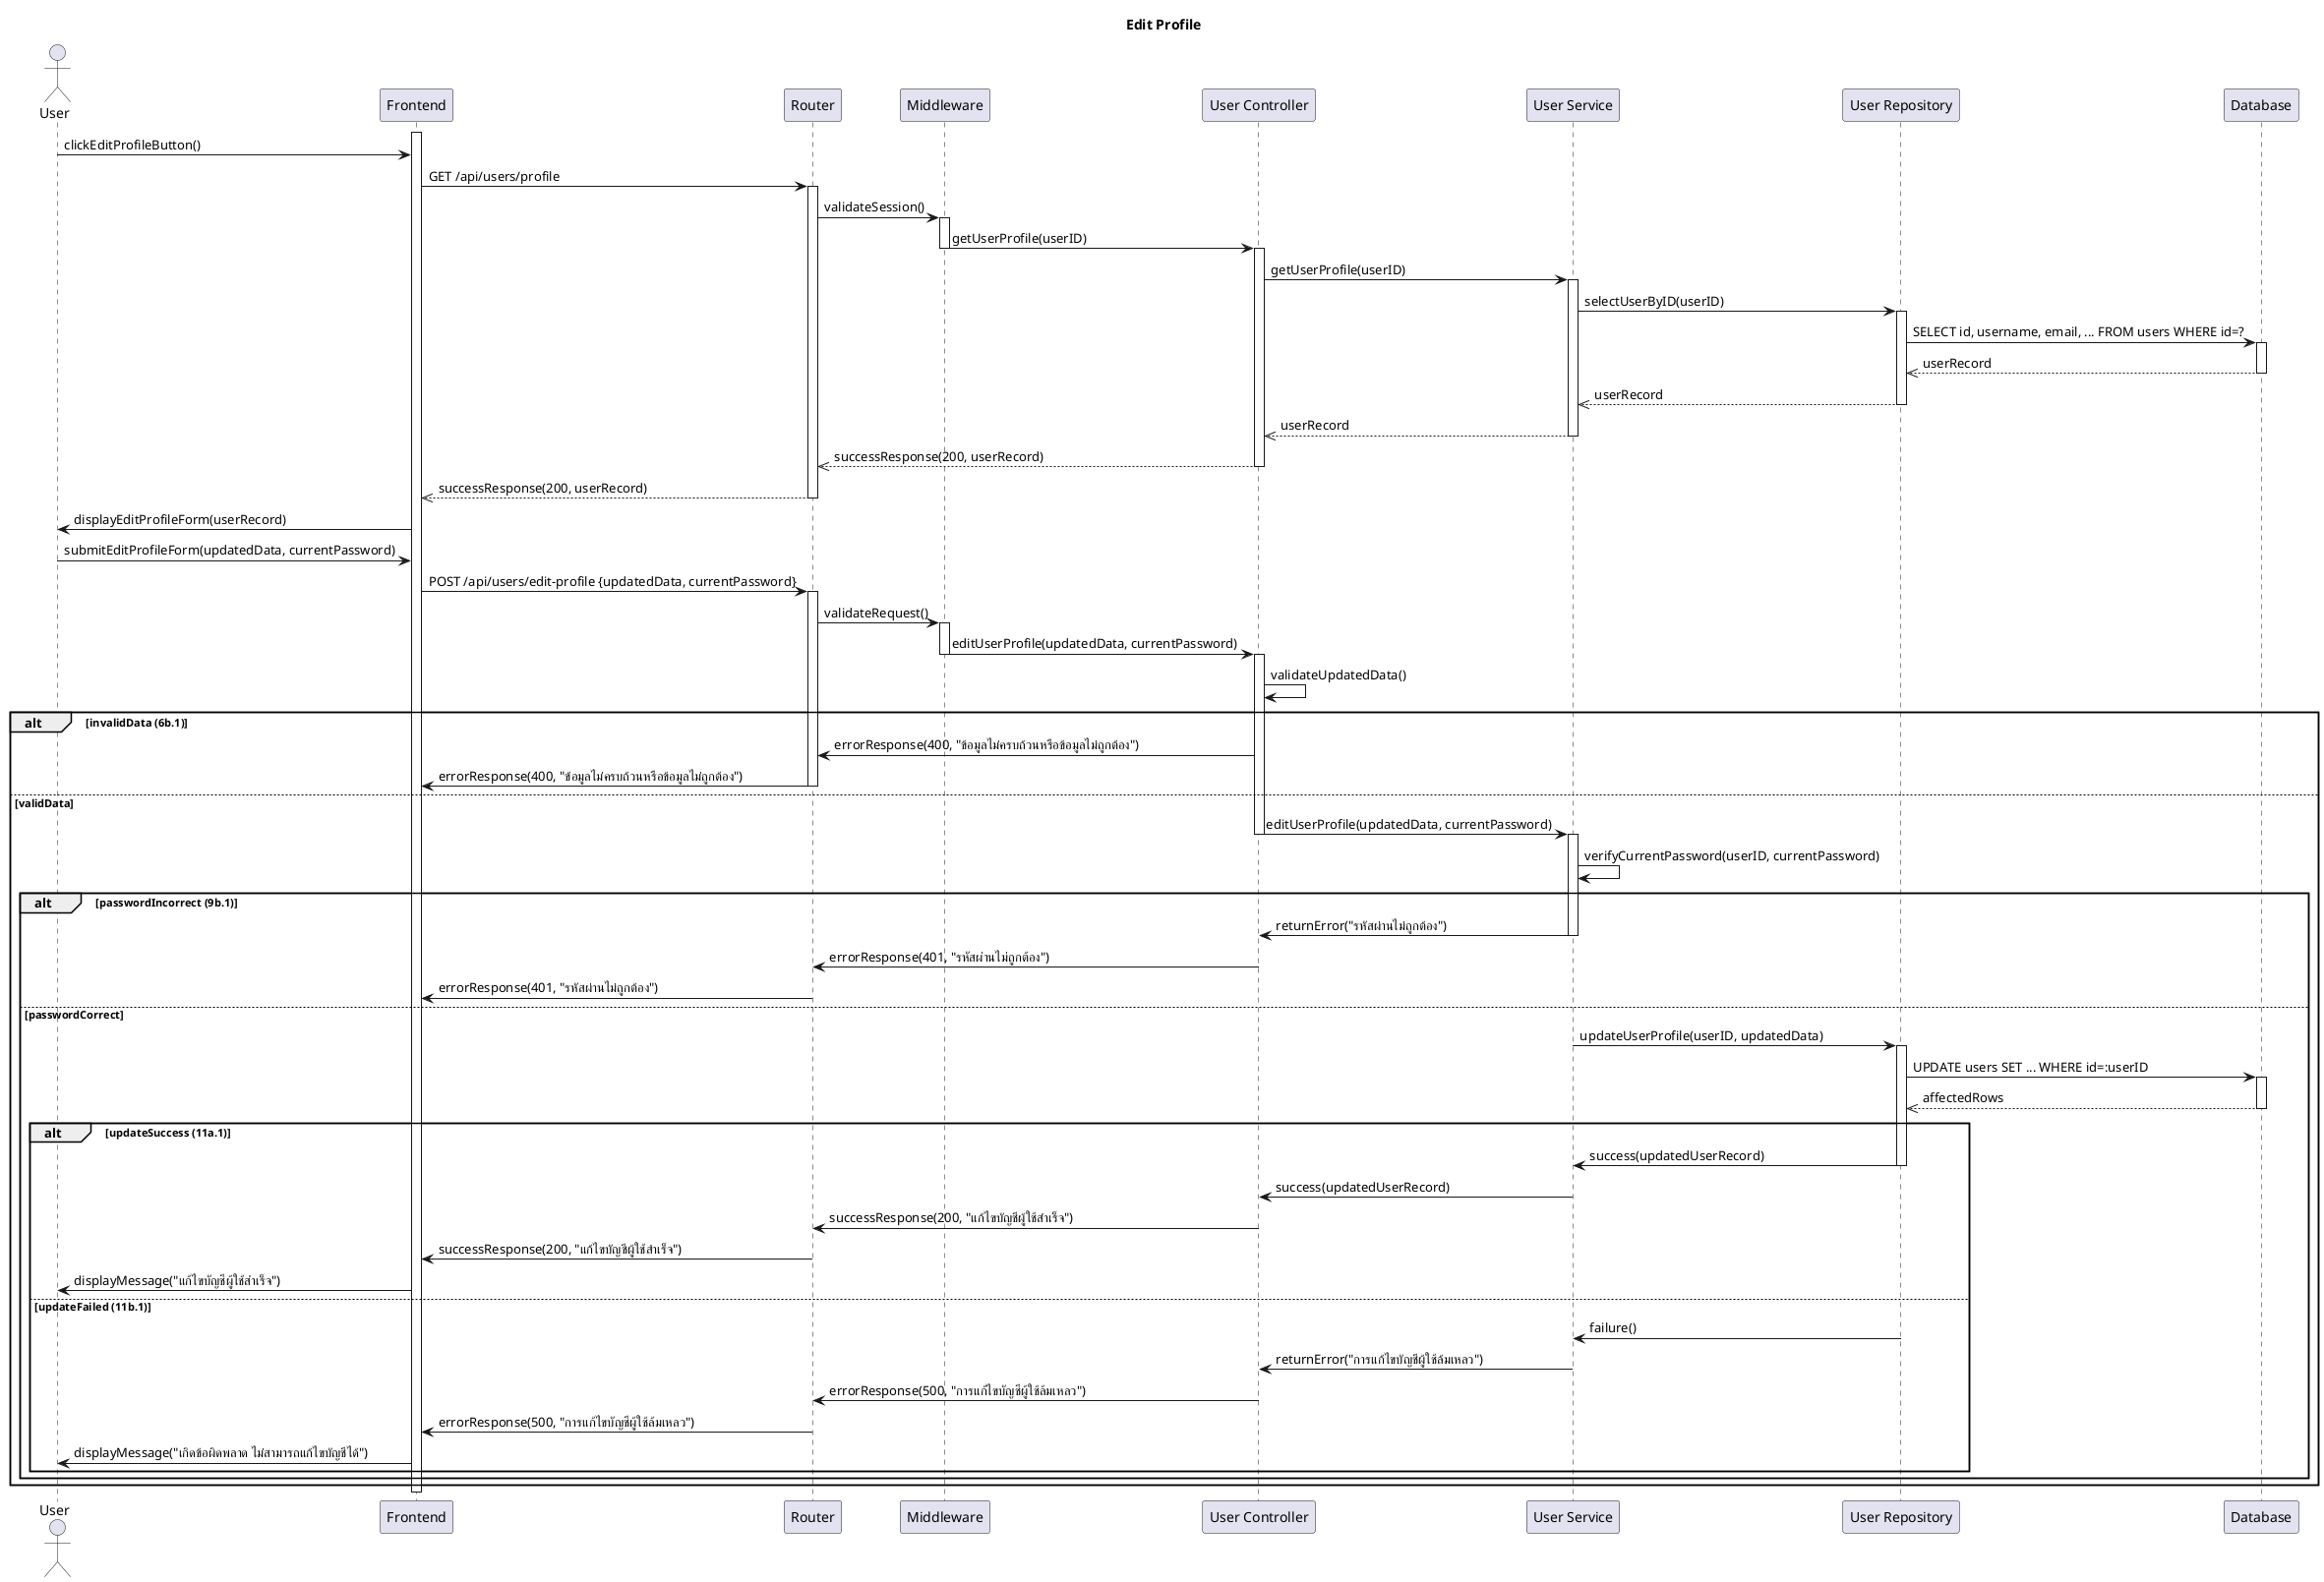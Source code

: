 @startuml
title Edit Profile

actor User
participant "Frontend" as FE
participant Router
participant "Middleware" as MW
participant "User Controller" as Controller
participant "User Service" as Service
participant "User Repository" as Repository
participant "Database" as DB

'Retrieve User Profile'
activate FE
User -> FE: clickEditProfileButton()
FE -> Router: GET /api/users/profile
activate Router
Router -> MW: validateSession()
activate MW
MW -> Controller: getUserProfile(userID)
deactivate MW
activate Controller
Controller -> Service: getUserProfile(userID)

activate Service
Service -> Repository: selectUserByID(userID)
activate Repository
Repository -> DB: SELECT id, username, email, ... FROM users WHERE id=?
activate DB
DB -->> Repository: userRecord
deactivate DB
Repository -->> Service: userRecord
deactivate Repository
Service -->> Controller: userRecord
deactivate Service
Controller -->> Router: successResponse(200, userRecord)
deactivate Controller
Router -->> FE: successResponse(200, userRecord)
deactivate Router
FE -> User: displayEditProfileForm(userRecord)

'Submit Edited Profile'
User -> FE: submitEditProfileForm(updatedData, currentPassword)
FE -> Router: POST /api/users/edit-profile {updatedData, currentPassword}
activate Router
Router -> MW: validateRequest()
activate MW
MW -> Controller: editUserProfile(updatedData, currentPassword)
deactivate MW
activate Controller
Controller -> Controller: validateUpdatedData()
alt invalidData (6b.1)
    Controller -> Router: errorResponse(400, "ข้อมูลไม่ครบถ้วนหรือข้อมูลไม่ถูกต้อง")
    Router -> FE: errorResponse(400, "ข้อมูลไม่ครบถ้วนหรือข้อมูลไม่ถูกต้อง")
    deactivate Router
else validData
    Controller -> Service: editUserProfile(updatedData, currentPassword)
    deactivate Controller
    activate Service
    Service -> Service: verifyCurrentPassword(userID, currentPassword)
    alt passwordIncorrect (9b.1)
        Service -> Controller: returnError("รหัสผ่านไม่ถูกต้อง")
        deactivate Service
        Controller -> Router: errorResponse(401, "รหัสผ่านไม่ถูกต้อง")
        Router -> FE: errorResponse(401, "รหัสผ่านไม่ถูกต้อง")
        deactivate Controller
        deactivate MW
        deactivate Router
    else passwordCorrect
        Service -> Repository: updateUserProfile(userID, updatedData)
        activate Repository
        Repository -> DB: UPDATE users SET ... WHERE id=:userID
        activate DB
        DB -->> Repository: affectedRows
        deactivate DB

        alt updateSuccess (11a.1)
            Repository -> Service: success(updatedUserRecord)
            deactivate Repository
            Service -> Controller: success(updatedUserRecord)
            deactivate Service
            Controller -> Router: successResponse(200, "แก้ไขบัญชีผู้ใช้สำเร็จ")
            Router -> FE: successResponse(200, "แก้ไขบัญชีผู้ใช้สำเร็จ")
            deactivate Controller
            deactivate MW
            deactivate Router
            FE -> User: displayMessage("แก้ไขบัญชีผู้ใช้สำเร็จ")
        else updateFailed (11b.1)
            Repository -> Service: failure()
            deactivate Repository
            Service -> Controller: returnError("การแก้ไขบัญชีผู้ใช้ล้มเหลว")
            deactivate Service
            Controller -> Router: errorResponse(500, "การแก้ไขบัญชีผู้ใช้ล้มเหลว")
            Router -> FE: errorResponse(500, "การแก้ไขบัญชีผู้ใช้ล้มเหลว")
            deactivate Controller
            deactivate MW
            deactivate Router
            FE -> User: displayMessage("เกิดข้อผิดพลาด ไม่สามารถแก้ไขบัญชีได้")
        end
    end
end
deactivate FE

@enduml
